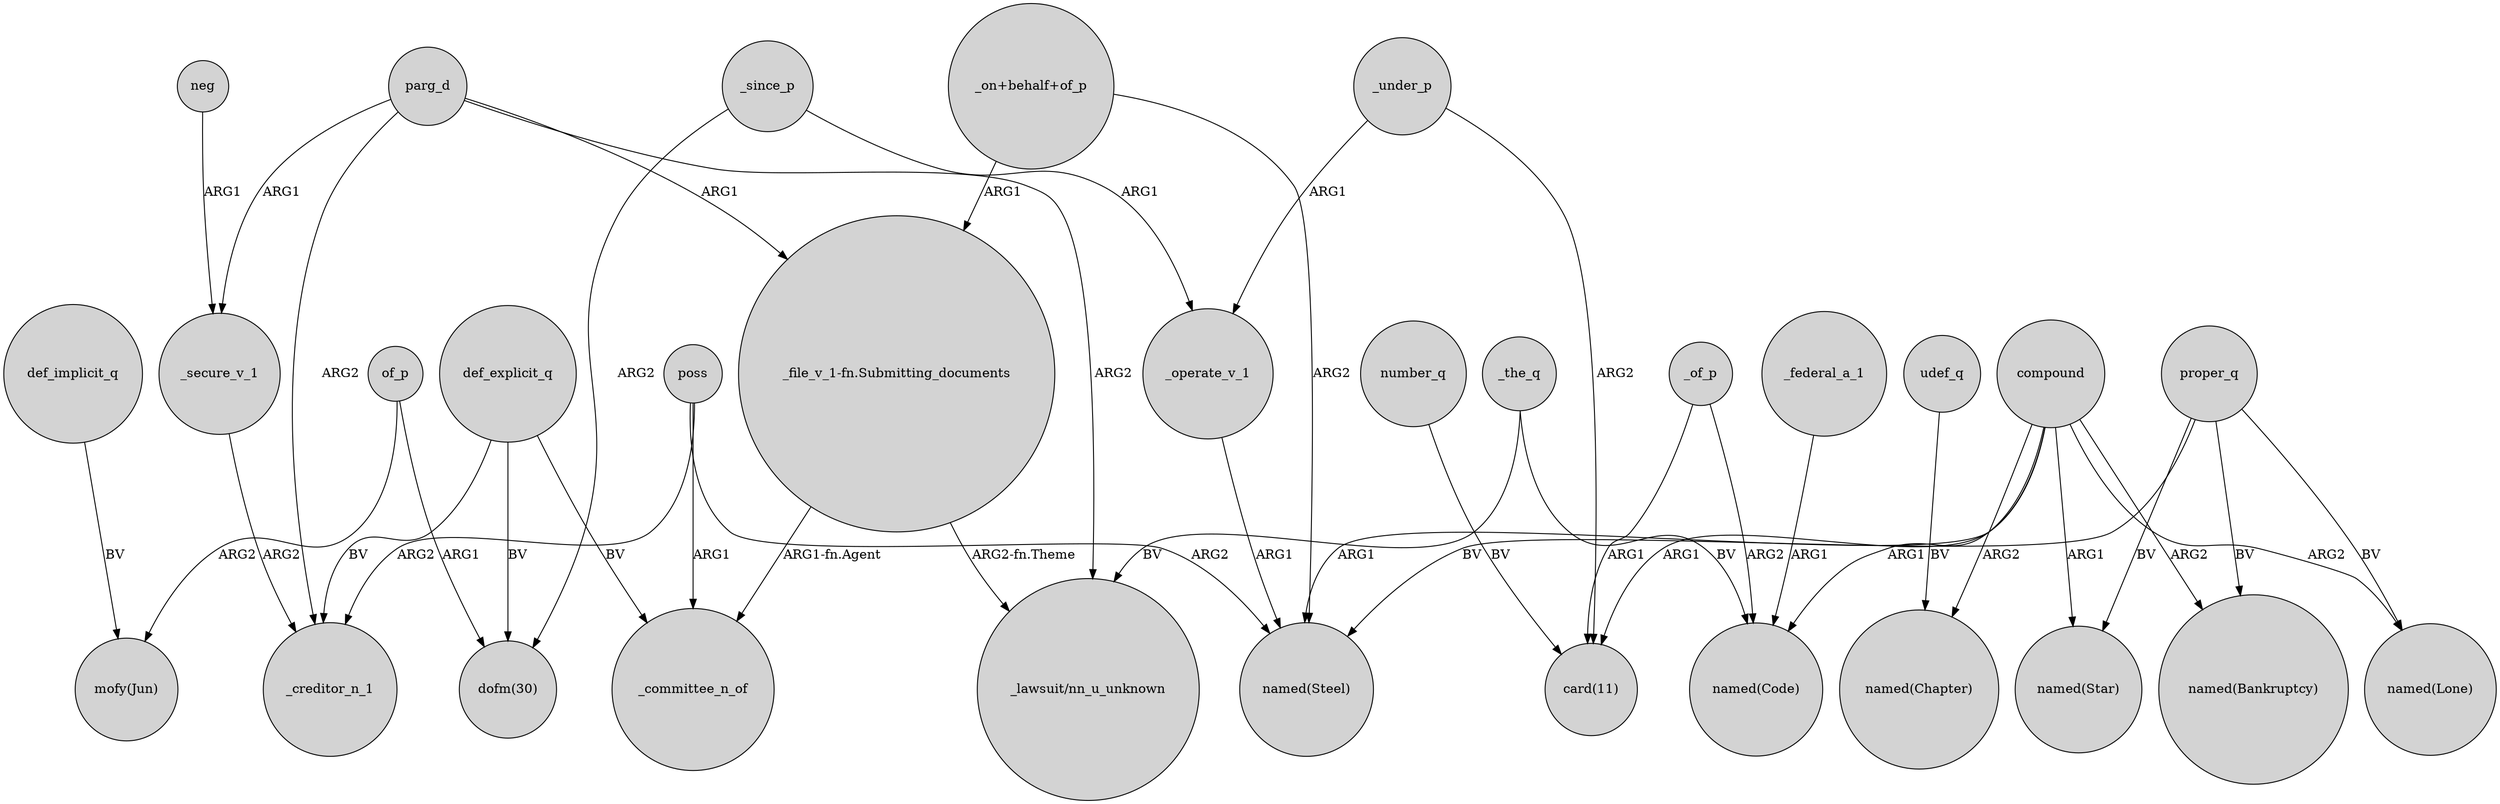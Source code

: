 digraph {
	node [shape=circle style=filled]
	def_explicit_q -> _committee_n_of [label=BV]
	number_q -> "card(11)" [label=BV]
	poss -> "named(Steel)" [label=ARG2]
	compound -> "named(Steel)" [label=ARG1]
	parg_d -> "_lawsuit/nn_u_unknown" [label=ARG2]
	"_file_v_1-fn.Submitting_documents" -> "_lawsuit/nn_u_unknown" [label="ARG2-fn.Theme"]
	_operate_v_1 -> "named(Steel)" [label=ARG1]
	compound -> "card(11)" [label=ARG1]
	poss -> _committee_n_of [label=ARG1]
	compound -> "named(Chapter)" [label=ARG2]
	of_p -> "mofy(Jun)" [label=ARG2]
	_since_p -> "dofm(30)" [label=ARG2]
	proper_q -> "named(Lone)" [label=BV]
	_the_q -> "_lawsuit/nn_u_unknown" [label=BV]
	"_on+behalf+of_p" -> "named(Steel)" [label=ARG2]
	_under_p -> _operate_v_1 [label=ARG1]
	proper_q -> "named(Star)" [label=BV]
	parg_d -> "_file_v_1-fn.Submitting_documents" [label=ARG1]
	poss -> _creditor_n_1 [label=ARG2]
	_federal_a_1 -> "named(Code)" [label=ARG1]
	_since_p -> _operate_v_1 [label=ARG1]
	"_on+behalf+of_p" -> "_file_v_1-fn.Submitting_documents" [label=ARG1]
	compound -> "named(Code)" [label=ARG1]
	parg_d -> _secure_v_1 [label=ARG1]
	_under_p -> "card(11)" [label=ARG2]
	compound -> "named(Bankruptcy)" [label=ARG2]
	_secure_v_1 -> _creditor_n_1 [label=ARG2]
	def_explicit_q -> "dofm(30)" [label=BV]
	_of_p -> "named(Code)" [label=ARG2]
	def_implicit_q -> "mofy(Jun)" [label=BV]
	"_file_v_1-fn.Submitting_documents" -> _committee_n_of [label="ARG1-fn.Agent"]
	proper_q -> "named(Bankruptcy)" [label=BV]
	udef_q -> "named(Chapter)" [label=BV]
	compound -> "named(Star)" [label=ARG1]
	neg -> _secure_v_1 [label=ARG1]
	_the_q -> "named(Code)" [label=BV]
	parg_d -> _creditor_n_1 [label=ARG2]
	proper_q -> "named(Steel)" [label=BV]
	def_explicit_q -> _creditor_n_1 [label=BV]
	of_p -> "dofm(30)" [label=ARG1]
	compound -> "named(Lone)" [label=ARG2]
	_of_p -> "card(11)" [label=ARG1]
}
